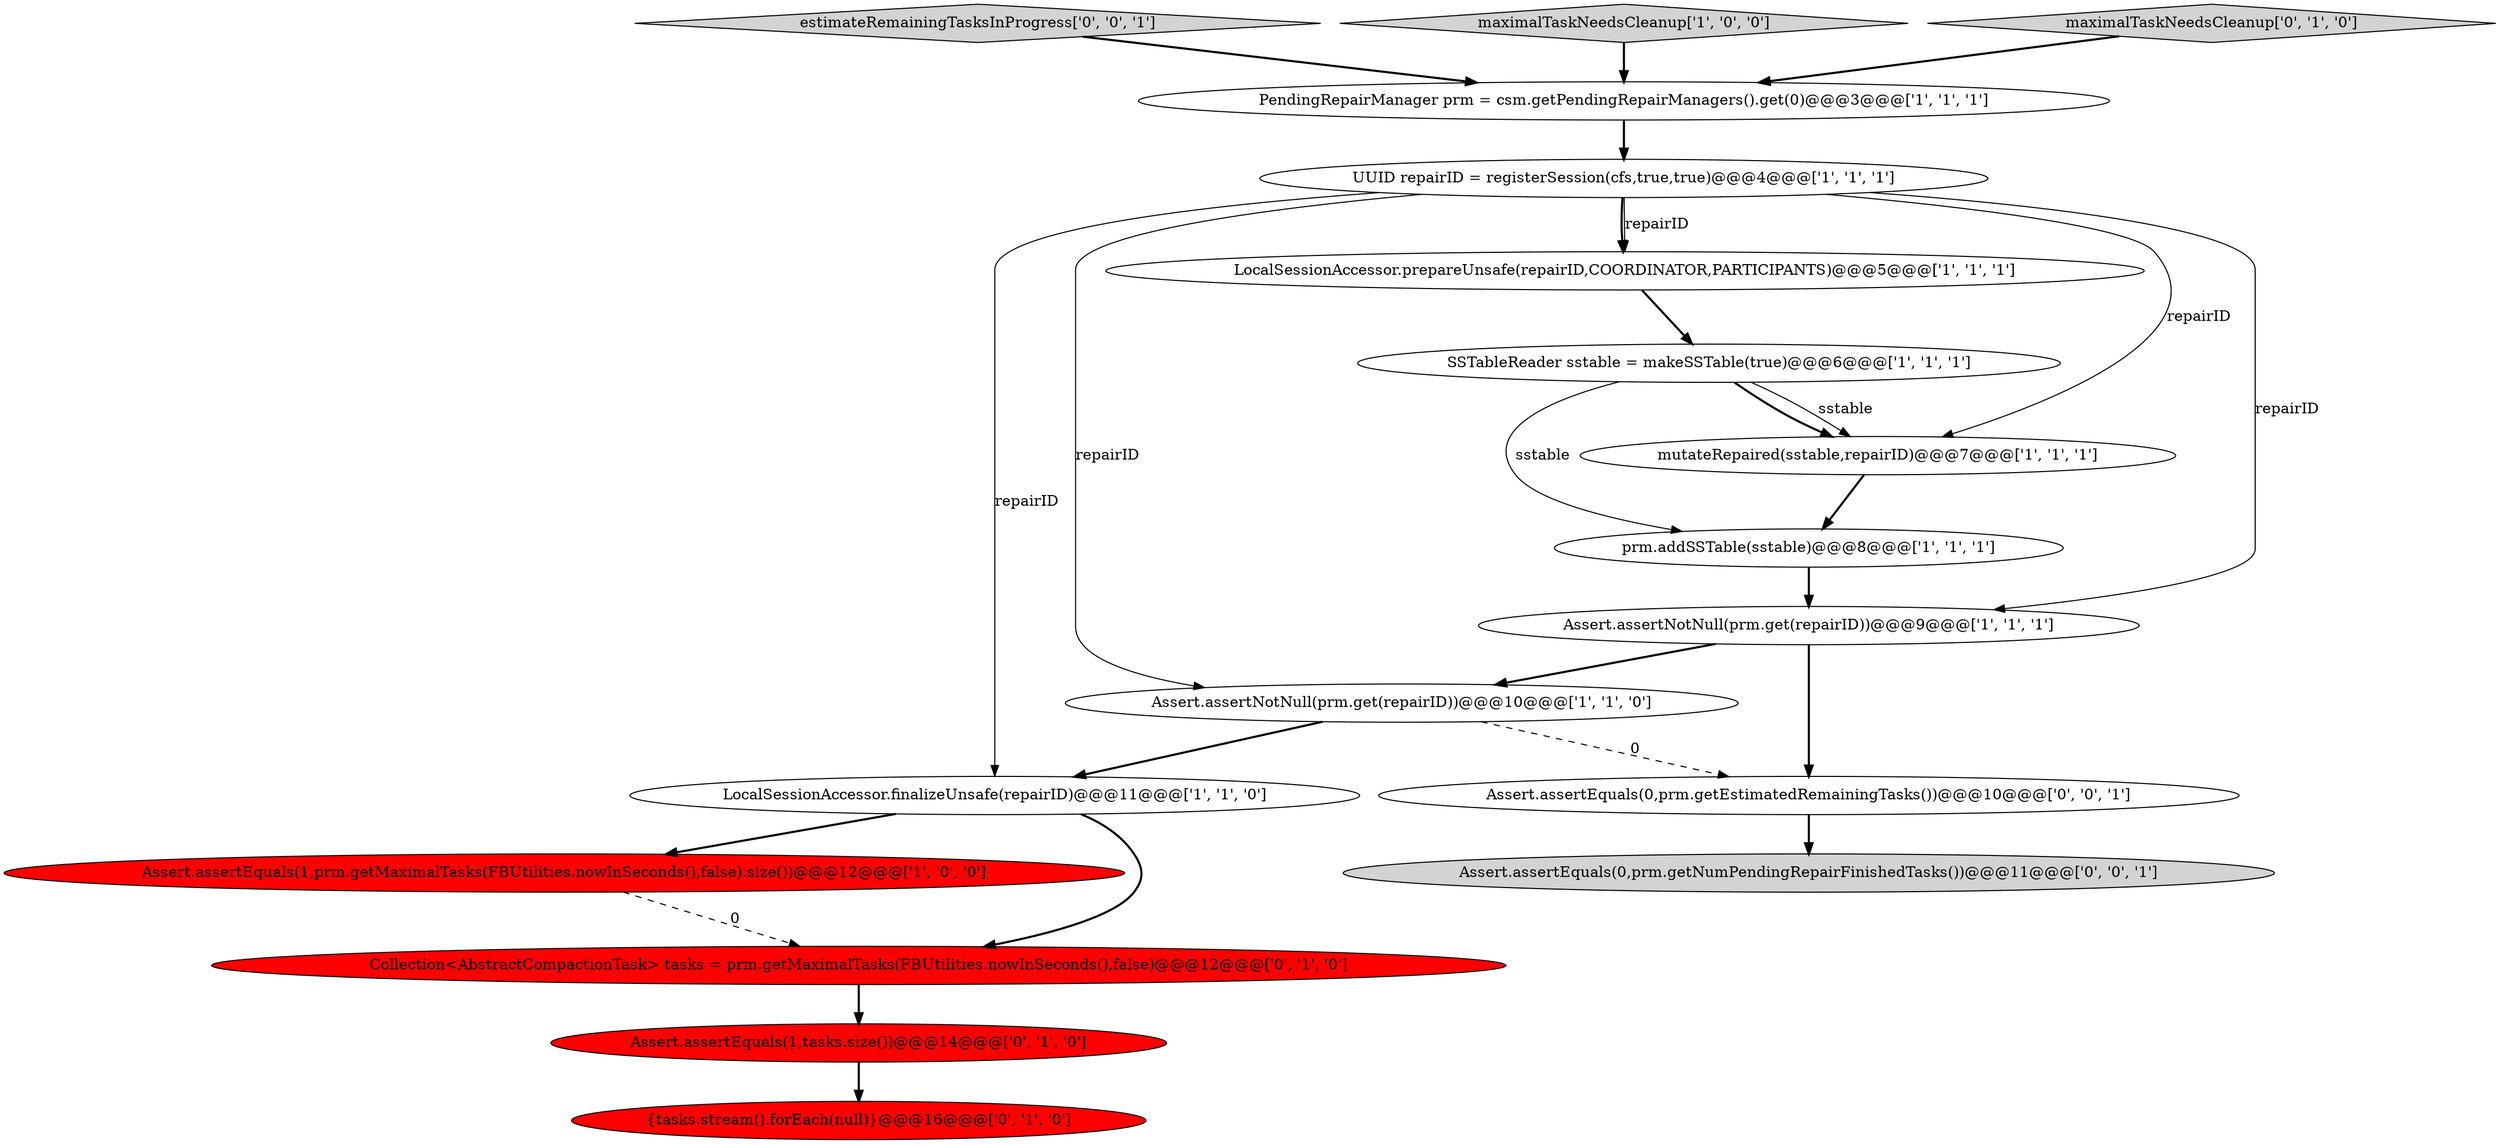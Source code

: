 digraph {
17 [style = filled, label = "Assert.assertEquals(0,prm.getNumPendingRepairFinishedTasks())@@@11@@@['0', '0', '1']", fillcolor = lightgray, shape = ellipse image = "AAA0AAABBB3BBB"];
10 [style = filled, label = "LocalSessionAccessor.finalizeUnsafe(repairID)@@@11@@@['1', '1', '0']", fillcolor = white, shape = ellipse image = "AAA0AAABBB1BBB"];
15 [style = filled, label = "Assert.assertEquals(0,prm.getEstimatedRemainingTasks())@@@10@@@['0', '0', '1']", fillcolor = white, shape = ellipse image = "AAA0AAABBB3BBB"];
11 [style = filled, label = "Collection<AbstractCompactionTask> tasks = prm.getMaximalTasks(FBUtilities.nowInSeconds(),false)@@@12@@@['0', '1', '0']", fillcolor = red, shape = ellipse image = "AAA1AAABBB2BBB"];
3 [style = filled, label = "UUID repairID = registerSession(cfs,true,true)@@@4@@@['1', '1', '1']", fillcolor = white, shape = ellipse image = "AAA0AAABBB1BBB"];
1 [style = filled, label = "Assert.assertNotNull(prm.get(repairID))@@@10@@@['1', '1', '0']", fillcolor = white, shape = ellipse image = "AAA0AAABBB1BBB"];
16 [style = filled, label = "estimateRemainingTasksInProgress['0', '0', '1']", fillcolor = lightgray, shape = diamond image = "AAA0AAABBB3BBB"];
4 [style = filled, label = "Assert.assertEquals(1,prm.getMaximalTasks(FBUtilities.nowInSeconds(),false).size())@@@12@@@['1', '0', '0']", fillcolor = red, shape = ellipse image = "AAA1AAABBB1BBB"];
2 [style = filled, label = "maximalTaskNeedsCleanup['1', '0', '0']", fillcolor = lightgray, shape = diamond image = "AAA0AAABBB1BBB"];
8 [style = filled, label = "LocalSessionAccessor.prepareUnsafe(repairID,COORDINATOR,PARTICIPANTS)@@@5@@@['1', '1', '1']", fillcolor = white, shape = ellipse image = "AAA0AAABBB1BBB"];
9 [style = filled, label = "PendingRepairManager prm = csm.getPendingRepairManagers().get(0)@@@3@@@['1', '1', '1']", fillcolor = white, shape = ellipse image = "AAA0AAABBB1BBB"];
0 [style = filled, label = "prm.addSSTable(sstable)@@@8@@@['1', '1', '1']", fillcolor = white, shape = ellipse image = "AAA0AAABBB1BBB"];
12 [style = filled, label = "{tasks.stream().forEach(null)}@@@16@@@['0', '1', '0']", fillcolor = red, shape = ellipse image = "AAA1AAABBB2BBB"];
13 [style = filled, label = "maximalTaskNeedsCleanup['0', '1', '0']", fillcolor = lightgray, shape = diamond image = "AAA0AAABBB2BBB"];
5 [style = filled, label = "Assert.assertNotNull(prm.get(repairID))@@@9@@@['1', '1', '1']", fillcolor = white, shape = ellipse image = "AAA0AAABBB1BBB"];
14 [style = filled, label = "Assert.assertEquals(1,tasks.size())@@@14@@@['0', '1', '0']", fillcolor = red, shape = ellipse image = "AAA1AAABBB2BBB"];
7 [style = filled, label = "SSTableReader sstable = makeSSTable(true)@@@6@@@['1', '1', '1']", fillcolor = white, shape = ellipse image = "AAA0AAABBB1BBB"];
6 [style = filled, label = "mutateRepaired(sstable,repairID)@@@7@@@['1', '1', '1']", fillcolor = white, shape = ellipse image = "AAA0AAABBB1BBB"];
3->5 [style = solid, label="repairID"];
11->14 [style = bold, label=""];
3->1 [style = solid, label="repairID"];
1->15 [style = dashed, label="0"];
5->15 [style = bold, label=""];
7->6 [style = solid, label="sstable"];
6->0 [style = bold, label=""];
2->9 [style = bold, label=""];
8->7 [style = bold, label=""];
5->1 [style = bold, label=""];
15->17 [style = bold, label=""];
3->8 [style = bold, label=""];
14->12 [style = bold, label=""];
7->6 [style = bold, label=""];
10->4 [style = bold, label=""];
9->3 [style = bold, label=""];
3->8 [style = solid, label="repairID"];
13->9 [style = bold, label=""];
7->0 [style = solid, label="sstable"];
3->10 [style = solid, label="repairID"];
4->11 [style = dashed, label="0"];
1->10 [style = bold, label=""];
16->9 [style = bold, label=""];
0->5 [style = bold, label=""];
10->11 [style = bold, label=""];
3->6 [style = solid, label="repairID"];
}
